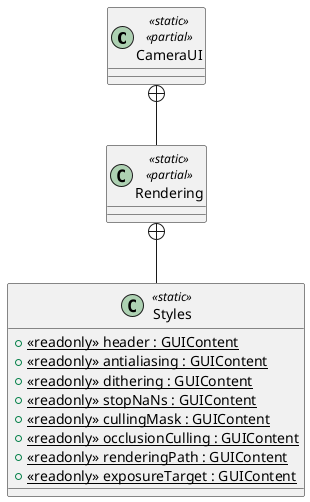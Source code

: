 @startuml
class CameraUI <<static>> <<partial>> {
}
class Rendering <<static>> <<partial>> {
}
class Styles <<static>> {
    + {static} <<readonly>> header : GUIContent
    + {static} <<readonly>> antialiasing : GUIContent
    + {static} <<readonly>> dithering : GUIContent
    + {static} <<readonly>> stopNaNs : GUIContent
    + {static} <<readonly>> cullingMask : GUIContent
    + {static} <<readonly>> occlusionCulling : GUIContent
    + {static} <<readonly>> renderingPath : GUIContent
    + {static} <<readonly>> exposureTarget : GUIContent
}
CameraUI +-- Rendering
Rendering +-- Styles
@enduml
